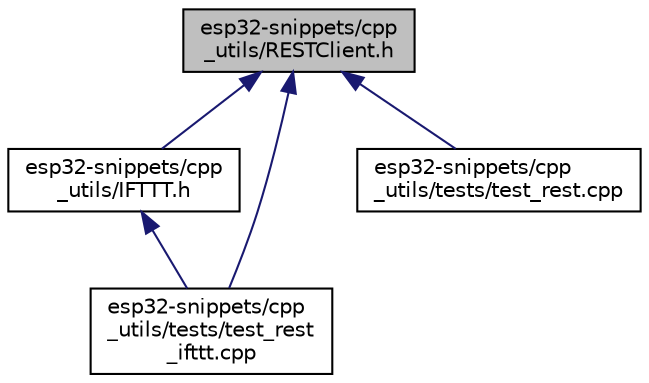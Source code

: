 digraph "esp32-snippets/cpp_utils/RESTClient.h"
{
  edge [fontname="Helvetica",fontsize="10",labelfontname="Helvetica",labelfontsize="10"];
  node [fontname="Helvetica",fontsize="10",shape=record];
  Node2 [label="esp32-snippets/cpp\l_utils/RESTClient.h",height=0.2,width=0.4,color="black", fillcolor="grey75", style="filled", fontcolor="black"];
  Node2 -> Node3 [dir="back",color="midnightblue",fontsize="10",style="solid",fontname="Helvetica"];
  Node3 [label="esp32-snippets/cpp\l_utils/IFTTT.h",height=0.2,width=0.4,color="black", fillcolor="white", style="filled",URL="$_i_f_t_t_t_8h.html"];
  Node3 -> Node4 [dir="back",color="midnightblue",fontsize="10",style="solid",fontname="Helvetica"];
  Node4 [label="esp32-snippets/cpp\l_utils/tests/test_rest\l_ifttt.cpp",height=0.2,width=0.4,color="black", fillcolor="white", style="filled",URL="$test__rest__ifttt_8cpp.html"];
  Node2 -> Node5 [dir="back",color="midnightblue",fontsize="10",style="solid",fontname="Helvetica"];
  Node5 [label="esp32-snippets/cpp\l_utils/tests/test_rest.cpp",height=0.2,width=0.4,color="black", fillcolor="white", style="filled",URL="$test__rest_8cpp.html"];
  Node2 -> Node4 [dir="back",color="midnightblue",fontsize="10",style="solid",fontname="Helvetica"];
}
